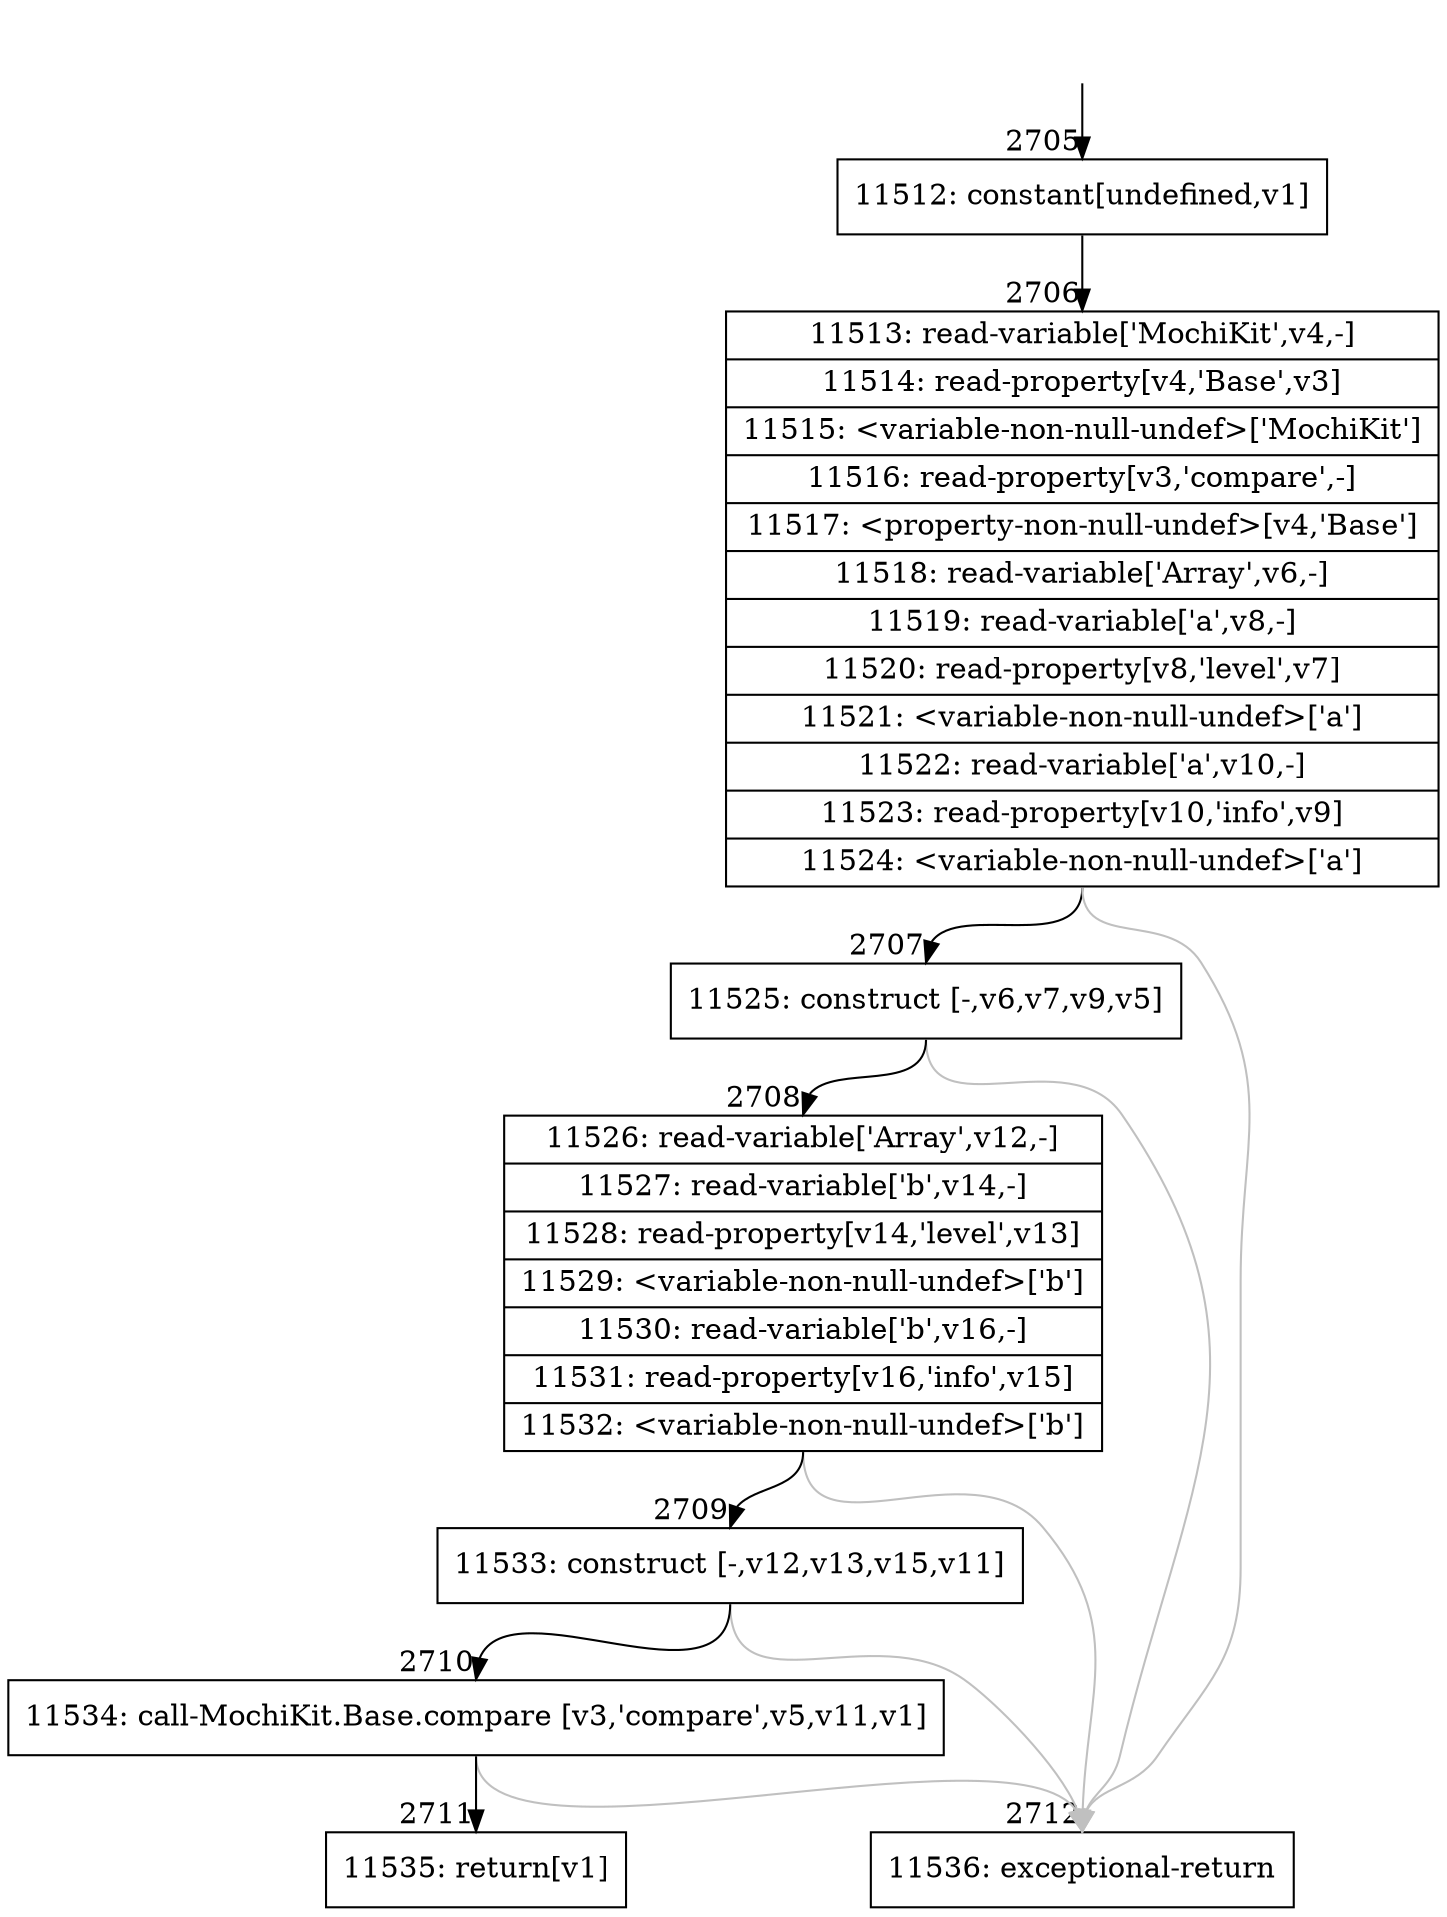 digraph {
rankdir="TD"
BB_entry210[shape=none,label=""];
BB_entry210 -> BB2705 [tailport=s, headport=n, headlabel="    2705"]
BB2705 [shape=record label="{11512: constant[undefined,v1]}" ] 
BB2705 -> BB2706 [tailport=s, headport=n, headlabel="      2706"]
BB2706 [shape=record label="{11513: read-variable['MochiKit',v4,-]|11514: read-property[v4,'Base',v3]|11515: \<variable-non-null-undef\>['MochiKit']|11516: read-property[v3,'compare',-]|11517: \<property-non-null-undef\>[v4,'Base']|11518: read-variable['Array',v6,-]|11519: read-variable['a',v8,-]|11520: read-property[v8,'level',v7]|11521: \<variable-non-null-undef\>['a']|11522: read-variable['a',v10,-]|11523: read-property[v10,'info',v9]|11524: \<variable-non-null-undef\>['a']}" ] 
BB2706 -> BB2707 [tailport=s, headport=n, headlabel="      2707"]
BB2706 -> BB2712 [tailport=s, headport=n, color=gray, headlabel="      2712"]
BB2707 [shape=record label="{11525: construct [-,v6,v7,v9,v5]}" ] 
BB2707 -> BB2708 [tailport=s, headport=n, headlabel="      2708"]
BB2707 -> BB2712 [tailport=s, headport=n, color=gray]
BB2708 [shape=record label="{11526: read-variable['Array',v12,-]|11527: read-variable['b',v14,-]|11528: read-property[v14,'level',v13]|11529: \<variable-non-null-undef\>['b']|11530: read-variable['b',v16,-]|11531: read-property[v16,'info',v15]|11532: \<variable-non-null-undef\>['b']}" ] 
BB2708 -> BB2709 [tailport=s, headport=n, headlabel="      2709"]
BB2708 -> BB2712 [tailport=s, headport=n, color=gray]
BB2709 [shape=record label="{11533: construct [-,v12,v13,v15,v11]}" ] 
BB2709 -> BB2710 [tailport=s, headport=n, headlabel="      2710"]
BB2709 -> BB2712 [tailport=s, headport=n, color=gray]
BB2710 [shape=record label="{11534: call-MochiKit.Base.compare [v3,'compare',v5,v11,v1]}" ] 
BB2710 -> BB2711 [tailport=s, headport=n, headlabel="      2711"]
BB2710 -> BB2712 [tailport=s, headport=n, color=gray]
BB2711 [shape=record label="{11535: return[v1]}" ] 
BB2712 [shape=record label="{11536: exceptional-return}" ] 
//#$~ 1739
}
